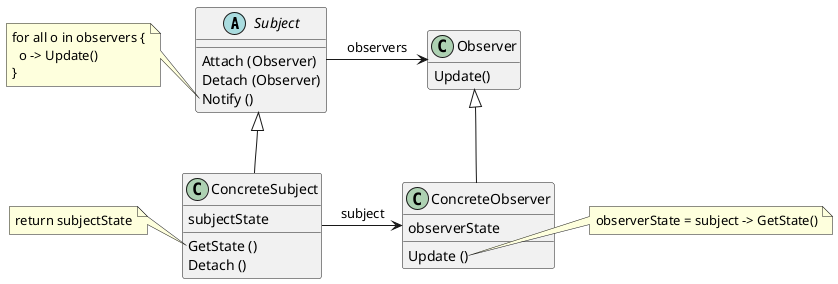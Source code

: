@startuml
'https://plantuml.com/class-diagram

abstract class Subject {
    Attach (Observer)
    Detach (Observer)
    Notify ()
}
note left of Subject::Notify
  for all o in observers {
    o -> Update()
  }
end note


class ConcreteSubject {
    subjectState
    GetState ()
    Detach ()
}
note left of ConcreteSubject::GetState
  return subjectState
end note

class Observer {
    Update()
}
hide Observer members
show Observer methods

class ConcreteObserver {
    observerState
    Update ()
}
note right of ConcreteObserver::Update
  observerState = subject -> GetState()
end note

Subject <|-- ConcreteSubject
Observer <|-- ConcreteObserver

Subject -right-> Observer : observers
ConcreteSubject -right-> ConcreteObserver  : subject

@enduml